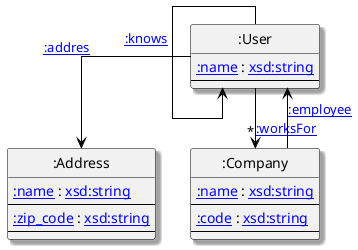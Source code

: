 @startuml
hide empty members
skinparam linetype ortho
hide circles
skinparam shadowing true
skinparam class {
 BorderColor Black
 ArrowColor Black
}
class ":User" as 1 <<(S,#FF7700)>> [[http://example.org/User :User]] { 
[[http://example.org/name :name]] : [[http://www.w3.org/2001/XMLSchema#string xsd:string]]  
--
}
class ":Address" as 3 <<(S,#FF7700)>> [[http://example.org/Address :Address]] { 
[[http://example.org/name :name]] : [[http://www.w3.org/2001/XMLSchema#string xsd:string]]  
--
[[http://example.org/zip_code :zip_code]] : [[http://www.w3.org/2001/XMLSchema#string xsd:string]]  
--
}
class ":Company" as 2 <<(S,#FF7700)>> [[http://example.org/Company :Company]] { 
[[http://example.org/name :name]] : [[http://www.w3.org/2001/XMLSchema#string xsd:string]]  
--
[[http://example.org/code :code]] : [[http://www.w3.org/2001/XMLSchema#string xsd:string]]  
--
}
1 --> "*" 2 : [[http://example.org/worksFor :worksFor]]
1 --> " " 3 : [[http://example.org/addres :addres]]
1 --> " " 1 : [[http://example.org/knows :knows]]
2 --> " " 1 : [[http://example.org/employee :employee]]
@enduml
